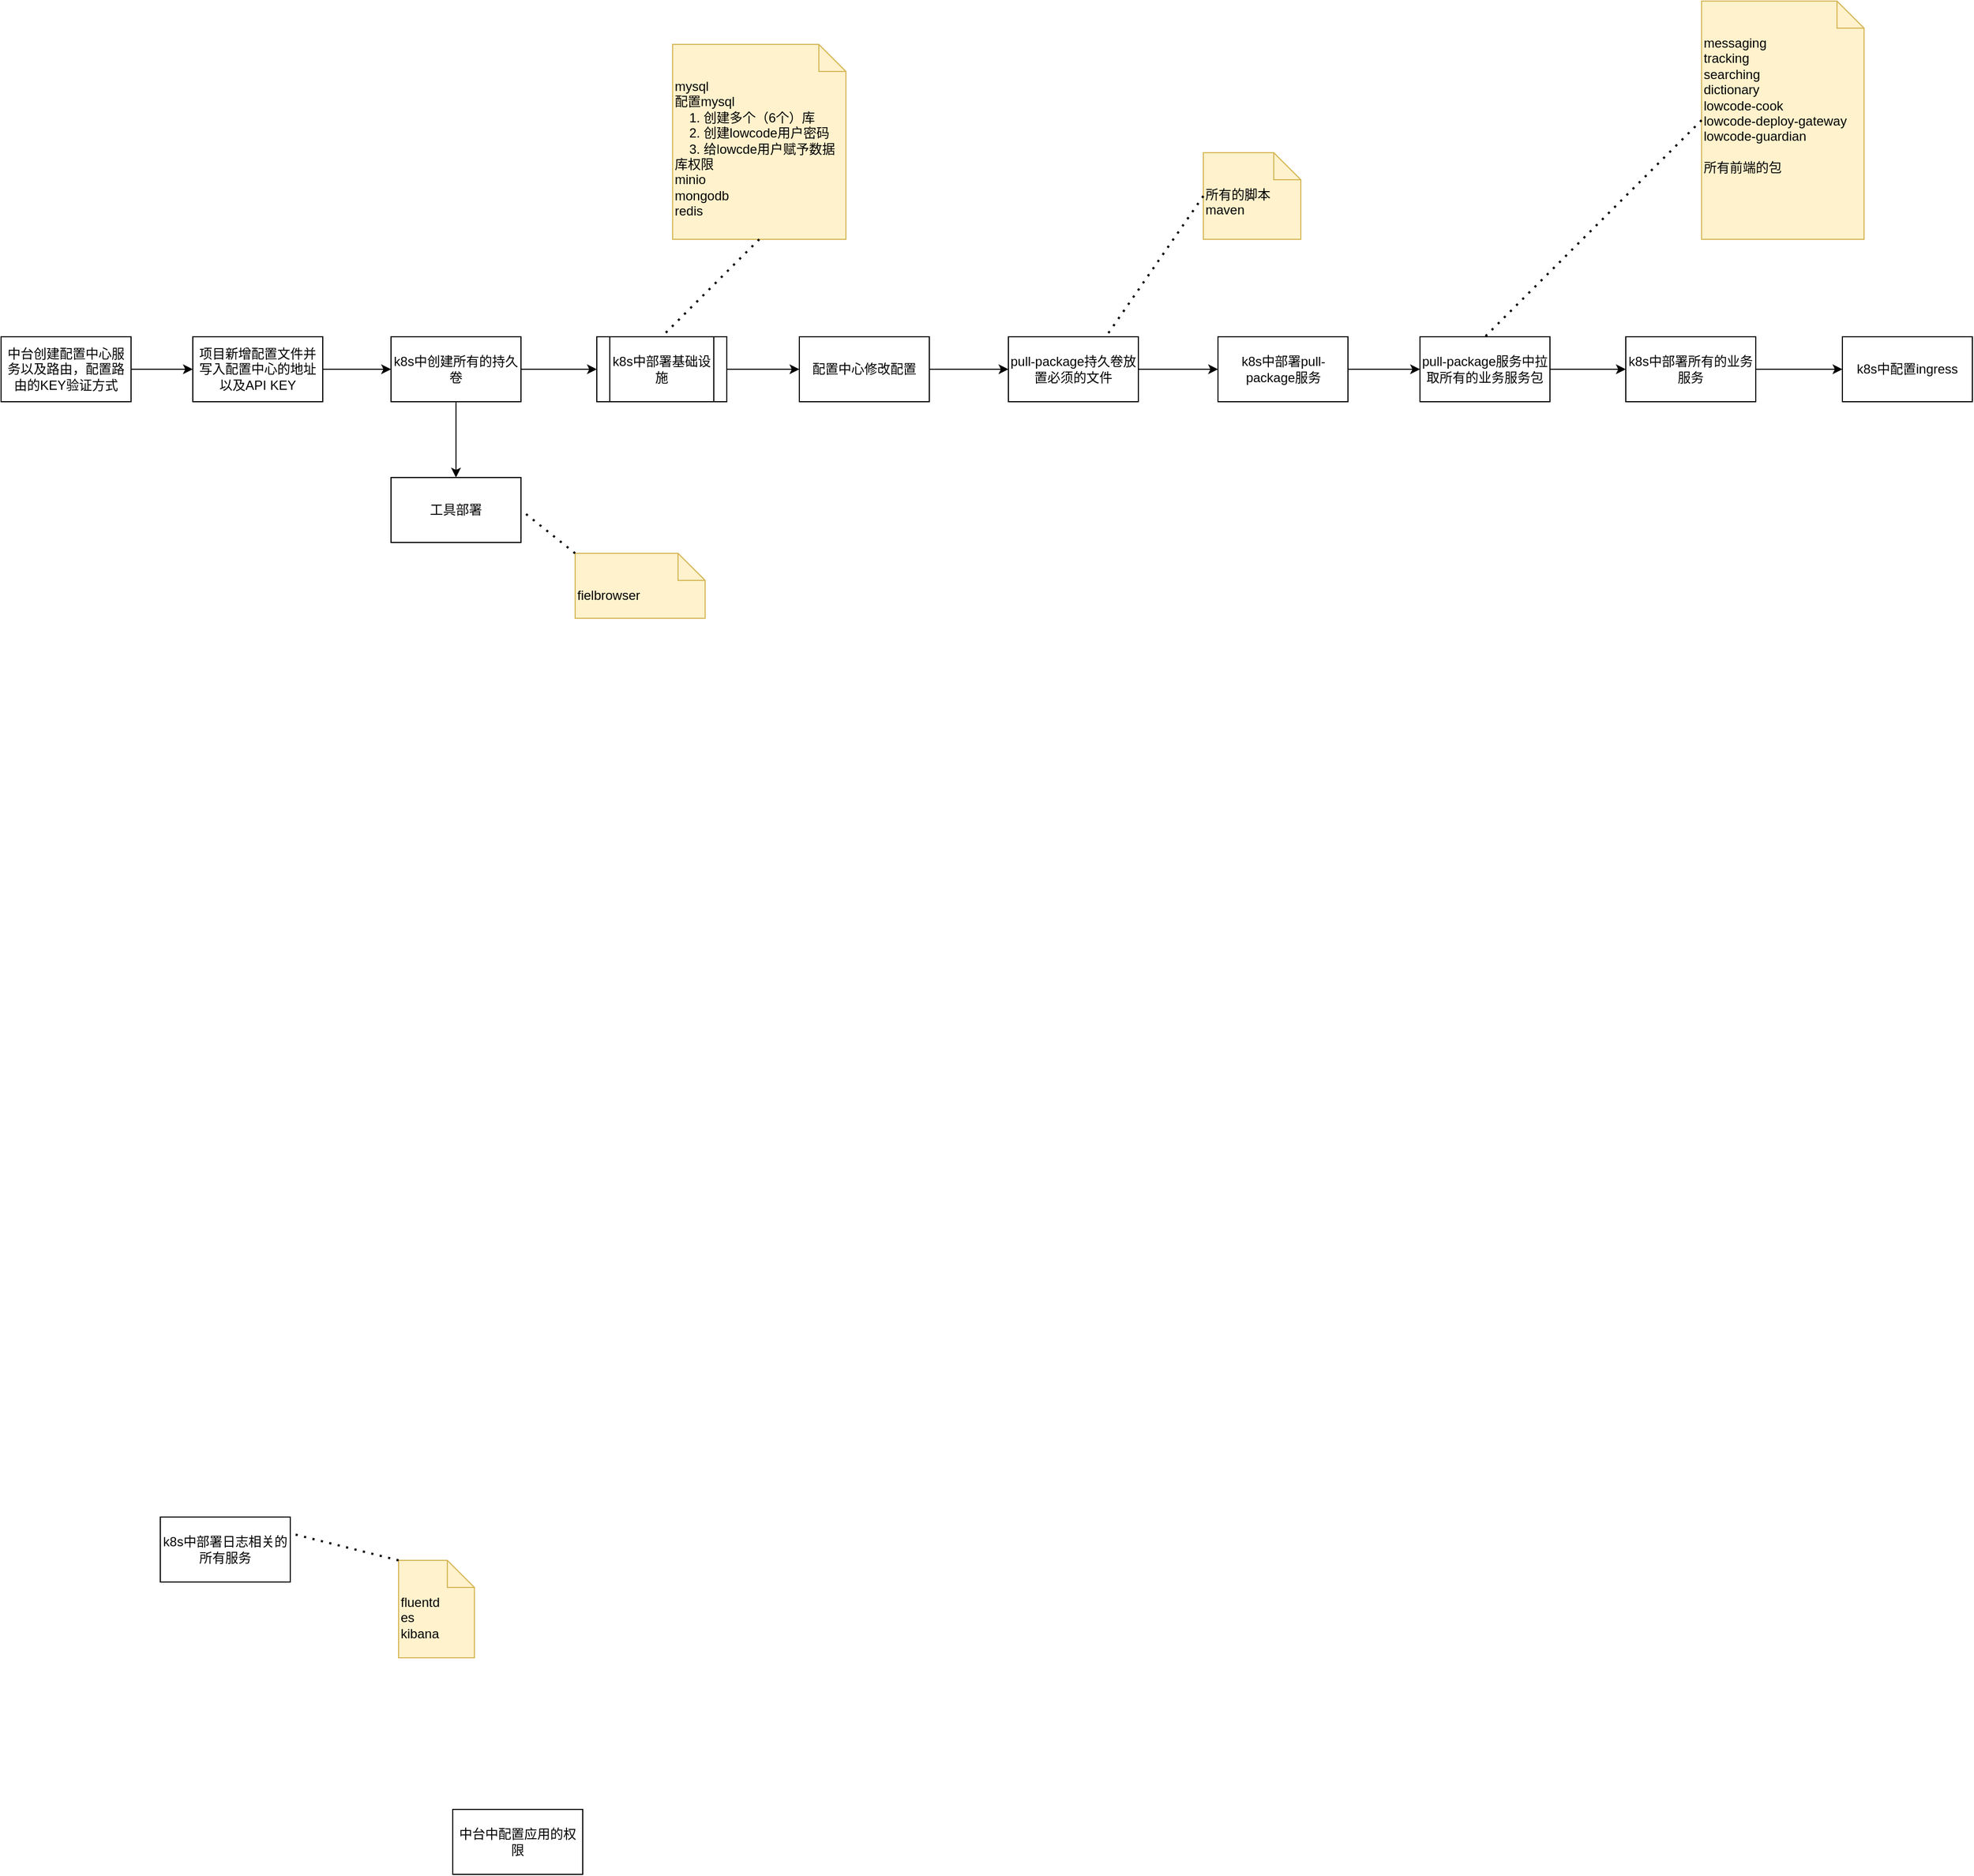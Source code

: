 <mxfile version="24.1.0" type="github">
  <diagram id="C5RBs43oDa-KdzZeNtuy" name="Page-1">
    <mxGraphModel dx="2713" dy="1964" grid="1" gridSize="10" guides="1" tooltips="1" connect="1" arrows="1" fold="1" page="1" pageScale="1" pageWidth="827" pageHeight="1169" math="0" shadow="0">
      <root>
        <mxCell id="WIyWlLk6GJQsqaUBKTNV-0" />
        <mxCell id="WIyWlLk6GJQsqaUBKTNV-1" parent="WIyWlLk6GJQsqaUBKTNV-0" />
        <mxCell id="bLoDom8n8q_n5jIfxJ7S-4" value="mysql&lt;div&gt;&lt;div&gt;&lt;span style=&quot;text-align: center;&quot;&gt;配置mysql&lt;/span&gt;&lt;br&gt;&lt;/div&gt;&lt;div&gt;&lt;span style=&quot;text-align: center;&quot;&gt;&amp;nbsp; &amp;nbsp;&amp;nbsp;&lt;/span&gt;&lt;span style=&quot;background-color: initial;&quot;&gt;1. 创建多个（6个）库&lt;/span&gt;&lt;/div&gt;&lt;div&gt;&amp;nbsp; &amp;nbsp; 2. 创建lowcode用户密码&lt;/div&gt;&lt;div&gt;&amp;nbsp; &amp;nbsp; 3. 给lowcde用户赋予数据库权限&lt;/div&gt;&lt;div&gt;minio&lt;/div&gt;&lt;div&gt;mongodb&lt;/div&gt;&lt;div&gt;redis&lt;/div&gt;&lt;div&gt;&lt;br&gt;&lt;/div&gt;&lt;/div&gt;" style="shape=note2;boundedLbl=1;whiteSpace=wrap;html=1;size=25;verticalAlign=top;align=left;fillColor=#fff2cc;strokeColor=#d6b656;" vertex="1" parent="WIyWlLk6GJQsqaUBKTNV-1">
          <mxGeometry x="-90" y="-110" width="160" height="180" as="geometry" />
        </mxCell>
        <mxCell id="bLoDom8n8q_n5jIfxJ7S-9" value="fielbrowser" style="shape=note2;boundedLbl=1;whiteSpace=wrap;html=1;size=25;verticalAlign=top;align=left;fillColor=#fff2cc;strokeColor=#d6b656;" vertex="1" parent="WIyWlLk6GJQsqaUBKTNV-1">
          <mxGeometry x="-180" y="360" width="120" height="60" as="geometry" />
        </mxCell>
        <mxCell id="bLoDom8n8q_n5jIfxJ7S-11" value="" style="endArrow=none;dashed=1;html=1;dashPattern=1 3;strokeWidth=2;rounded=0;entryX=1;entryY=0.5;entryDx=0;entryDy=0;exitX=0;exitY=0;exitDx=0;exitDy=0;exitPerimeter=0;" edge="1" parent="WIyWlLk6GJQsqaUBKTNV-1" source="bLoDom8n8q_n5jIfxJ7S-9" target="bLoDom8n8q_n5jIfxJ7S-47">
          <mxGeometry width="50" height="50" relative="1" as="geometry">
            <mxPoint x="230" y="550" as="sourcePoint" />
            <mxPoint x="-200" y="320" as="targetPoint" />
          </mxGeometry>
        </mxCell>
        <mxCell id="bLoDom8n8q_n5jIfxJ7S-51" value="" style="edgeStyle=none;rounded=0;orthogonalLoop=1;jettySize=auto;html=1;" edge="1" parent="WIyWlLk6GJQsqaUBKTNV-1" source="bLoDom8n8q_n5jIfxJ7S-15" target="bLoDom8n8q_n5jIfxJ7S-27">
          <mxGeometry relative="1" as="geometry" />
        </mxCell>
        <mxCell id="bLoDom8n8q_n5jIfxJ7S-15" value="k8s中部署基础设施" style="shape=process;whiteSpace=wrap;html=1;backgroundOutline=1;" vertex="1" parent="WIyWlLk6GJQsqaUBKTNV-1">
          <mxGeometry x="-160" y="160" width="120" height="60" as="geometry" />
        </mxCell>
        <mxCell id="bLoDom8n8q_n5jIfxJ7S-48" value="" style="edgeStyle=none;rounded=0;orthogonalLoop=1;jettySize=auto;html=1;" edge="1" parent="WIyWlLk6GJQsqaUBKTNV-1" source="bLoDom8n8q_n5jIfxJ7S-16" target="bLoDom8n8q_n5jIfxJ7S-28">
          <mxGeometry relative="1" as="geometry" />
        </mxCell>
        <mxCell id="bLoDom8n8q_n5jIfxJ7S-16" value="项目新增配置文件并写入配置中心的地址以及API KEY" style="rounded=0;whiteSpace=wrap;html=1;" vertex="1" parent="WIyWlLk6GJQsqaUBKTNV-1">
          <mxGeometry x="-533" y="160" width="120" height="60" as="geometry" />
        </mxCell>
        <mxCell id="bLoDom8n8q_n5jIfxJ7S-24" value="" style="edgeStyle=none;rounded=0;orthogonalLoop=1;jettySize=auto;html=1;" edge="1" parent="WIyWlLk6GJQsqaUBKTNV-1" source="bLoDom8n8q_n5jIfxJ7S-18" target="bLoDom8n8q_n5jIfxJ7S-16">
          <mxGeometry relative="1" as="geometry" />
        </mxCell>
        <mxCell id="bLoDom8n8q_n5jIfxJ7S-18" value="中台创建配置中心服务以及路由，配置路由的KEY验证方式" style="rounded=0;whiteSpace=wrap;html=1;" vertex="1" parent="WIyWlLk6GJQsqaUBKTNV-1">
          <mxGeometry x="-710" y="160" width="120" height="60" as="geometry" />
        </mxCell>
        <mxCell id="bLoDom8n8q_n5jIfxJ7S-19" value="" style="endArrow=none;dashed=1;html=1;dashPattern=1 3;strokeWidth=2;rounded=0;entryX=0.5;entryY=0;entryDx=0;entryDy=0;exitX=0.5;exitY=1;exitDx=0;exitDy=0;exitPerimeter=0;" edge="1" parent="WIyWlLk6GJQsqaUBKTNV-1" source="bLoDom8n8q_n5jIfxJ7S-4" target="bLoDom8n8q_n5jIfxJ7S-15">
          <mxGeometry width="50" height="50" relative="1" as="geometry">
            <mxPoint x="-253" y="650" as="sourcePoint" />
            <mxPoint x="-203" y="600" as="targetPoint" />
          </mxGeometry>
        </mxCell>
        <mxCell id="bLoDom8n8q_n5jIfxJ7S-52" value="" style="edgeStyle=none;rounded=0;orthogonalLoop=1;jettySize=auto;html=1;" edge="1" parent="WIyWlLk6GJQsqaUBKTNV-1" source="bLoDom8n8q_n5jIfxJ7S-27" target="bLoDom8n8q_n5jIfxJ7S-29">
          <mxGeometry relative="1" as="geometry" />
        </mxCell>
        <mxCell id="bLoDom8n8q_n5jIfxJ7S-27" value="配置中心修改配置" style="rounded=0;whiteSpace=wrap;html=1;" vertex="1" parent="WIyWlLk6GJQsqaUBKTNV-1">
          <mxGeometry x="27" y="160" width="120" height="60" as="geometry" />
        </mxCell>
        <mxCell id="bLoDom8n8q_n5jIfxJ7S-49" value="" style="edgeStyle=none;rounded=0;orthogonalLoop=1;jettySize=auto;html=1;" edge="1" parent="WIyWlLk6GJQsqaUBKTNV-1" source="bLoDom8n8q_n5jIfxJ7S-28" target="bLoDom8n8q_n5jIfxJ7S-15">
          <mxGeometry relative="1" as="geometry" />
        </mxCell>
        <mxCell id="bLoDom8n8q_n5jIfxJ7S-50" value="" style="edgeStyle=none;rounded=0;orthogonalLoop=1;jettySize=auto;html=1;" edge="1" parent="WIyWlLk6GJQsqaUBKTNV-1" source="bLoDom8n8q_n5jIfxJ7S-28" target="bLoDom8n8q_n5jIfxJ7S-47">
          <mxGeometry relative="1" as="geometry" />
        </mxCell>
        <mxCell id="bLoDom8n8q_n5jIfxJ7S-28" value="k8s中创建所有的持久卷" style="rounded=0;whiteSpace=wrap;html=1;" vertex="1" parent="WIyWlLk6GJQsqaUBKTNV-1">
          <mxGeometry x="-350" y="160" width="120" height="60" as="geometry" />
        </mxCell>
        <mxCell id="bLoDom8n8q_n5jIfxJ7S-53" value="" style="edgeStyle=none;rounded=0;orthogonalLoop=1;jettySize=auto;html=1;" edge="1" parent="WIyWlLk6GJQsqaUBKTNV-1" source="bLoDom8n8q_n5jIfxJ7S-29" target="bLoDom8n8q_n5jIfxJ7S-34">
          <mxGeometry relative="1" as="geometry" />
        </mxCell>
        <mxCell id="bLoDom8n8q_n5jIfxJ7S-29" value="pull-package持久卷放置必须的文件" style="rounded=0;whiteSpace=wrap;html=1;" vertex="1" parent="WIyWlLk6GJQsqaUBKTNV-1">
          <mxGeometry x="220" y="160" width="120" height="60" as="geometry" />
        </mxCell>
        <mxCell id="bLoDom8n8q_n5jIfxJ7S-30" value="所有的脚本&lt;div&gt;maven&lt;/div&gt;" style="shape=note2;boundedLbl=1;whiteSpace=wrap;html=1;size=25;verticalAlign=top;align=left;fillColor=#fff2cc;strokeColor=#d6b656;" vertex="1" parent="WIyWlLk6GJQsqaUBKTNV-1">
          <mxGeometry x="400" y="-10" width="90" height="80" as="geometry" />
        </mxCell>
        <mxCell id="bLoDom8n8q_n5jIfxJ7S-31" value="" style="endArrow=none;dashed=1;html=1;dashPattern=1 3;strokeWidth=2;rounded=0;entryX=0.75;entryY=0;entryDx=0;entryDy=0;exitX=0;exitY=0.5;exitDx=0;exitDy=0;exitPerimeter=0;" edge="1" parent="WIyWlLk6GJQsqaUBKTNV-1" source="bLoDom8n8q_n5jIfxJ7S-30" target="bLoDom8n8q_n5jIfxJ7S-29">
          <mxGeometry width="50" height="50" relative="1" as="geometry">
            <mxPoint x="-175" y="583" as="sourcePoint" />
            <mxPoint x="-63" y="550" as="targetPoint" />
          </mxGeometry>
        </mxCell>
        <mxCell id="bLoDom8n8q_n5jIfxJ7S-54" value="" style="edgeStyle=none;rounded=0;orthogonalLoop=1;jettySize=auto;html=1;" edge="1" parent="WIyWlLk6GJQsqaUBKTNV-1" source="bLoDom8n8q_n5jIfxJ7S-34" target="bLoDom8n8q_n5jIfxJ7S-35">
          <mxGeometry relative="1" as="geometry" />
        </mxCell>
        <mxCell id="bLoDom8n8q_n5jIfxJ7S-34" value="k8s中部署pull-package服务" style="rounded=0;whiteSpace=wrap;html=1;" vertex="1" parent="WIyWlLk6GJQsqaUBKTNV-1">
          <mxGeometry x="413.5" y="160" width="120" height="60" as="geometry" />
        </mxCell>
        <mxCell id="bLoDom8n8q_n5jIfxJ7S-55" value="" style="edgeStyle=none;rounded=0;orthogonalLoop=1;jettySize=auto;html=1;" edge="1" parent="WIyWlLk6GJQsqaUBKTNV-1" source="bLoDom8n8q_n5jIfxJ7S-35" target="bLoDom8n8q_n5jIfxJ7S-39">
          <mxGeometry relative="1" as="geometry" />
        </mxCell>
        <mxCell id="bLoDom8n8q_n5jIfxJ7S-35" value="pull-package服务中拉取所有的业务服务包" style="rounded=0;whiteSpace=wrap;html=1;" vertex="1" parent="WIyWlLk6GJQsqaUBKTNV-1">
          <mxGeometry x="600" y="160" width="120" height="60" as="geometry" />
        </mxCell>
        <mxCell id="bLoDom8n8q_n5jIfxJ7S-37" value="messaging&lt;div&gt;tracking&lt;/div&gt;&lt;div&gt;searching&lt;/div&gt;&lt;div&gt;dictionary&lt;/div&gt;&lt;div&gt;lowcode-cook&lt;/div&gt;&lt;div&gt;lowcode-deploy-gateway&lt;/div&gt;&lt;div&gt;lowcode-guardian&lt;/div&gt;&lt;div&gt;&lt;br&gt;&lt;/div&gt;&lt;div&gt;所有前端的包&lt;/div&gt;" style="shape=note2;boundedLbl=1;whiteSpace=wrap;html=1;size=25;verticalAlign=top;align=left;fillColor=#fff2cc;strokeColor=#d6b656;" vertex="1" parent="WIyWlLk6GJQsqaUBKTNV-1">
          <mxGeometry x="860" y="-150" width="150" height="220" as="geometry" />
        </mxCell>
        <mxCell id="bLoDom8n8q_n5jIfxJ7S-38" value="" style="endArrow=none;dashed=1;html=1;dashPattern=1 3;strokeWidth=2;rounded=0;entryX=0.5;entryY=0;entryDx=0;entryDy=0;exitX=0;exitY=0.5;exitDx=0;exitDy=0;exitPerimeter=0;" edge="1" parent="WIyWlLk6GJQsqaUBKTNV-1" source="bLoDom8n8q_n5jIfxJ7S-37" target="bLoDom8n8q_n5jIfxJ7S-35">
          <mxGeometry width="50" height="50" relative="1" as="geometry">
            <mxPoint x="900" y="-50" as="sourcePoint" />
            <mxPoint x="790" y="-75" as="targetPoint" />
          </mxGeometry>
        </mxCell>
        <mxCell id="bLoDom8n8q_n5jIfxJ7S-56" value="" style="edgeStyle=none;rounded=0;orthogonalLoop=1;jettySize=auto;html=1;" edge="1" parent="WIyWlLk6GJQsqaUBKTNV-1" source="bLoDom8n8q_n5jIfxJ7S-39" target="bLoDom8n8q_n5jIfxJ7S-43">
          <mxGeometry relative="1" as="geometry" />
        </mxCell>
        <mxCell id="bLoDom8n8q_n5jIfxJ7S-39" value="k8s中部署所有的业务服务" style="rounded=0;whiteSpace=wrap;html=1;" vertex="1" parent="WIyWlLk6GJQsqaUBKTNV-1">
          <mxGeometry x="790" y="160" width="120" height="60" as="geometry" />
        </mxCell>
        <mxCell id="bLoDom8n8q_n5jIfxJ7S-40" value="k8s中部署日志相关的所有服务" style="rounded=0;whiteSpace=wrap;html=1;" vertex="1" parent="WIyWlLk6GJQsqaUBKTNV-1">
          <mxGeometry x="-563" y="1250" width="120" height="60" as="geometry" />
        </mxCell>
        <mxCell id="bLoDom8n8q_n5jIfxJ7S-41" value="fluentd&lt;div&gt;es&lt;/div&gt;&lt;div&gt;kibana&lt;/div&gt;" style="shape=note2;boundedLbl=1;whiteSpace=wrap;html=1;size=25;verticalAlign=top;align=left;fillColor=#fff2cc;strokeColor=#d6b656;" vertex="1" parent="WIyWlLk6GJQsqaUBKTNV-1">
          <mxGeometry x="-343" y="1290" width="70" height="90" as="geometry" />
        </mxCell>
        <mxCell id="bLoDom8n8q_n5jIfxJ7S-42" value="" style="endArrow=none;dashed=1;html=1;dashPattern=1 3;strokeWidth=2;rounded=0;entryX=1;entryY=0.25;entryDx=0;entryDy=0;exitX=0;exitY=0;exitDx=0;exitDy=0;exitPerimeter=0;" edge="1" parent="WIyWlLk6GJQsqaUBKTNV-1" source="bLoDom8n8q_n5jIfxJ7S-41" target="bLoDom8n8q_n5jIfxJ7S-40">
          <mxGeometry width="50" height="50" relative="1" as="geometry">
            <mxPoint x="-333" y="1095" as="sourcePoint" />
            <mxPoint x="-433" y="1015" as="targetPoint" />
          </mxGeometry>
        </mxCell>
        <mxCell id="bLoDom8n8q_n5jIfxJ7S-43" value="k8s中配置ingress" style="rounded=0;whiteSpace=wrap;html=1;" vertex="1" parent="WIyWlLk6GJQsqaUBKTNV-1">
          <mxGeometry x="990" y="160" width="120" height="60" as="geometry" />
        </mxCell>
        <mxCell id="bLoDom8n8q_n5jIfxJ7S-44" value="中台中配置应用的权限" style="rounded=0;whiteSpace=wrap;html=1;" vertex="1" parent="WIyWlLk6GJQsqaUBKTNV-1">
          <mxGeometry x="-293" y="1520" width="120" height="60" as="geometry" />
        </mxCell>
        <mxCell id="bLoDom8n8q_n5jIfxJ7S-47" value="工具部署" style="rounded=0;whiteSpace=wrap;html=1;" vertex="1" parent="WIyWlLk6GJQsqaUBKTNV-1">
          <mxGeometry x="-350" y="290" width="120" height="60" as="geometry" />
        </mxCell>
      </root>
    </mxGraphModel>
  </diagram>
</mxfile>
